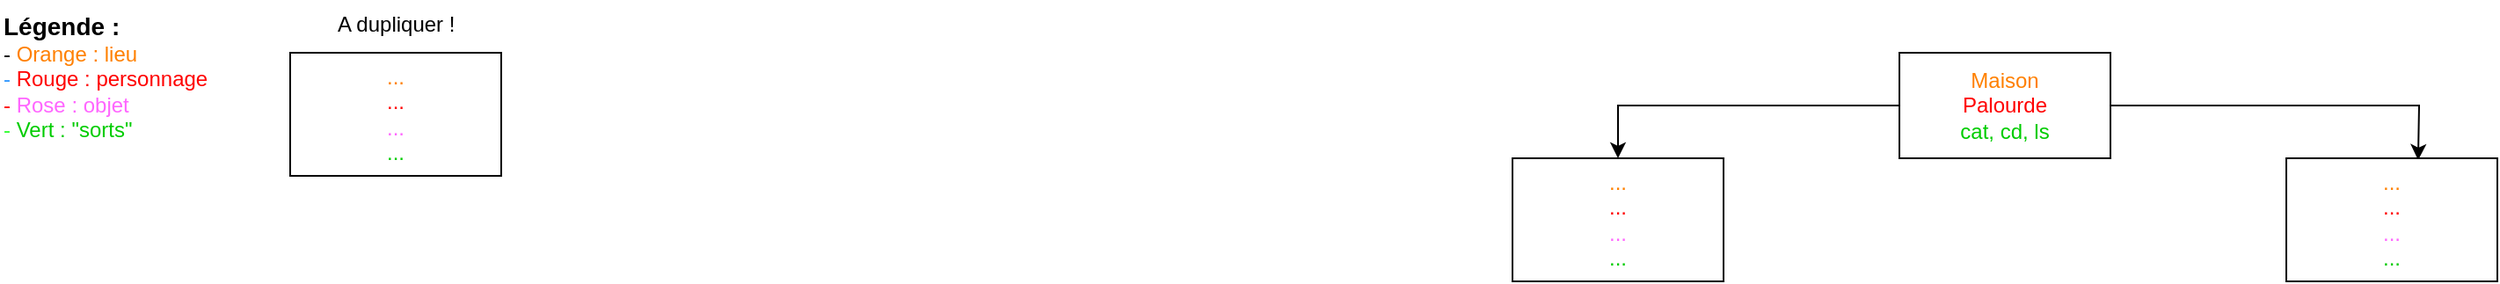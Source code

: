 <mxfile version="24.0.1" type="device">
  <diagram name="Page-1" id="smUpbb6ncGh9M6kN5mm-">
    <mxGraphModel dx="1235" dy="624" grid="1" gridSize="10" guides="1" tooltips="1" connect="1" arrows="1" fold="1" page="1" pageScale="1" pageWidth="2336" pageHeight="1654" math="0" shadow="0">
      <root>
        <mxCell id="0" />
        <mxCell id="1" parent="0" />
        <mxCell id="9p0Z1CXWrJA2ho_oaIMj-8" style="edgeStyle=orthogonalEdgeStyle;rounded=0;orthogonalLoop=1;jettySize=auto;html=1;exitX=0;exitY=0.5;exitDx=0;exitDy=0;entryX=0.5;entryY=0;entryDx=0;entryDy=0;" edge="1" parent="1" source="j1tvIH3XcA6Wo8XgVyle-1" target="9p0Z1CXWrJA2ho_oaIMj-6">
          <mxGeometry relative="1" as="geometry" />
        </mxCell>
        <mxCell id="j1tvIH3XcA6Wo8XgVyle-1" value="&lt;div&gt;&lt;font color=&quot;#ff8000&quot;&gt;Maison&lt;/font&gt;&lt;/div&gt;&lt;div&gt;&lt;font color=&quot;#ff0000&quot;&gt;Palourde&lt;/font&gt;&lt;/div&gt;&lt;div&gt;&lt;font color=&quot;#00cc00&quot;&gt;cat, cd, ls&lt;/font&gt;&lt;br&gt;&lt;/div&gt;" style="rounded=0;whiteSpace=wrap;html=1;" parent="1" vertex="1">
          <mxGeometry x="1100" y="40" width="120" height="60" as="geometry" />
        </mxCell>
        <mxCell id="j1tvIH3XcA6Wo8XgVyle-7" value="&lt;div&gt;&lt;font style=&quot;font-size: 14px;&quot;&gt;&lt;b&gt;Légende : &lt;/b&gt;&lt;/font&gt;&lt;br&gt;&lt;/div&gt;&lt;div&gt;- &lt;font color=&quot;#ff8000&quot;&gt;Orange : lieu&lt;/font&gt;&lt;/div&gt;&lt;div&gt;&lt;font color=&quot;#3399ff&quot;&gt;- &lt;/font&gt;&lt;font color=&quot;#ff0000&quot;&gt;Rouge : personnage&lt;/font&gt;&lt;/div&gt;&lt;div&gt;&lt;font color=&quot;#ff0000&quot;&gt;- &lt;/font&gt;&lt;font color=&quot;#ff66ff&quot;&gt;Rose : objet&lt;/font&gt;&lt;/div&gt;&lt;div&gt;&lt;font color=&quot;#33ff33&quot;&gt;- &lt;/font&gt;&lt;font color=&quot;#00cc00&quot;&gt;Vert : &quot;sorts&quot;&lt;/font&gt;&lt;br&gt;&lt;/div&gt;" style="text;html=1;whiteSpace=wrap;overflow=hidden;rounded=0;" parent="1" vertex="1">
          <mxGeometry x="20" y="10" width="180" height="120" as="geometry" />
        </mxCell>
        <mxCell id="j1tvIH3XcA6Wo8XgVyle-9" style="edgeStyle=orthogonalEdgeStyle;rounded=0;orthogonalLoop=1;jettySize=auto;html=1;exitX=1;exitY=0.5;exitDx=0;exitDy=0;entryX=0.558;entryY=0.014;entryDx=0;entryDy=0;entryPerimeter=0;" parent="1" source="j1tvIH3XcA6Wo8XgVyle-1" edge="1">
          <mxGeometry relative="1" as="geometry">
            <mxPoint x="1394.96" y="100.98" as="targetPoint" />
          </mxGeometry>
        </mxCell>
        <mxCell id="j1tvIH3XcA6Wo8XgVyle-10" value="&lt;div&gt;&lt;font color=&quot;#ff8000&quot;&gt;...&lt;/font&gt;&lt;/div&gt;&lt;div&gt;&lt;font color=&quot;#ff0000&quot;&gt;...&lt;/font&gt;&lt;/div&gt;&lt;div&gt;&lt;font color=&quot;#ff66ff&quot;&gt;...&lt;/font&gt;&lt;br&gt;&lt;/div&gt;&lt;div&gt;&lt;font color=&quot;#00cc00&quot;&gt;...&lt;/font&gt;&lt;br&gt;&lt;/div&gt;" style="rounded=0;whiteSpace=wrap;html=1;" parent="1" vertex="1">
          <mxGeometry x="185" y="40" width="120" height="70" as="geometry" />
        </mxCell>
        <mxCell id="j1tvIH3XcA6Wo8XgVyle-11" value="A dupliquer !" style="text;html=1;whiteSpace=wrap;overflow=hidden;rounded=0;" parent="1" vertex="1">
          <mxGeometry x="210" y="10" width="70" height="30" as="geometry" />
        </mxCell>
        <mxCell id="9p0Z1CXWrJA2ho_oaIMj-6" value="&lt;div&gt;&lt;font color=&quot;#ff8000&quot;&gt;...&lt;/font&gt;&lt;/div&gt;&lt;div&gt;&lt;font color=&quot;#ff0000&quot;&gt;...&lt;/font&gt;&lt;/div&gt;&lt;div&gt;&lt;font color=&quot;#ff66ff&quot;&gt;...&lt;/font&gt;&lt;br&gt;&lt;/div&gt;&lt;div&gt;&lt;font color=&quot;#00cc00&quot;&gt;...&lt;/font&gt;&lt;br&gt;&lt;/div&gt;" style="rounded=0;whiteSpace=wrap;html=1;" vertex="1" parent="1">
          <mxGeometry x="880" y="100" width="120" height="70" as="geometry" />
        </mxCell>
        <mxCell id="9p0Z1CXWrJA2ho_oaIMj-7" value="&lt;div&gt;&lt;font color=&quot;#ff8000&quot;&gt;...&lt;/font&gt;&lt;/div&gt;&lt;div&gt;&lt;font color=&quot;#ff0000&quot;&gt;...&lt;/font&gt;&lt;/div&gt;&lt;div&gt;&lt;font color=&quot;#ff66ff&quot;&gt;...&lt;/font&gt;&lt;br&gt;&lt;/div&gt;&lt;div&gt;&lt;font color=&quot;#00cc00&quot;&gt;...&lt;/font&gt;&lt;br&gt;&lt;/div&gt;" style="rounded=0;whiteSpace=wrap;html=1;" vertex="1" parent="1">
          <mxGeometry x="1320" y="100" width="120" height="70" as="geometry" />
        </mxCell>
      </root>
    </mxGraphModel>
  </diagram>
</mxfile>
